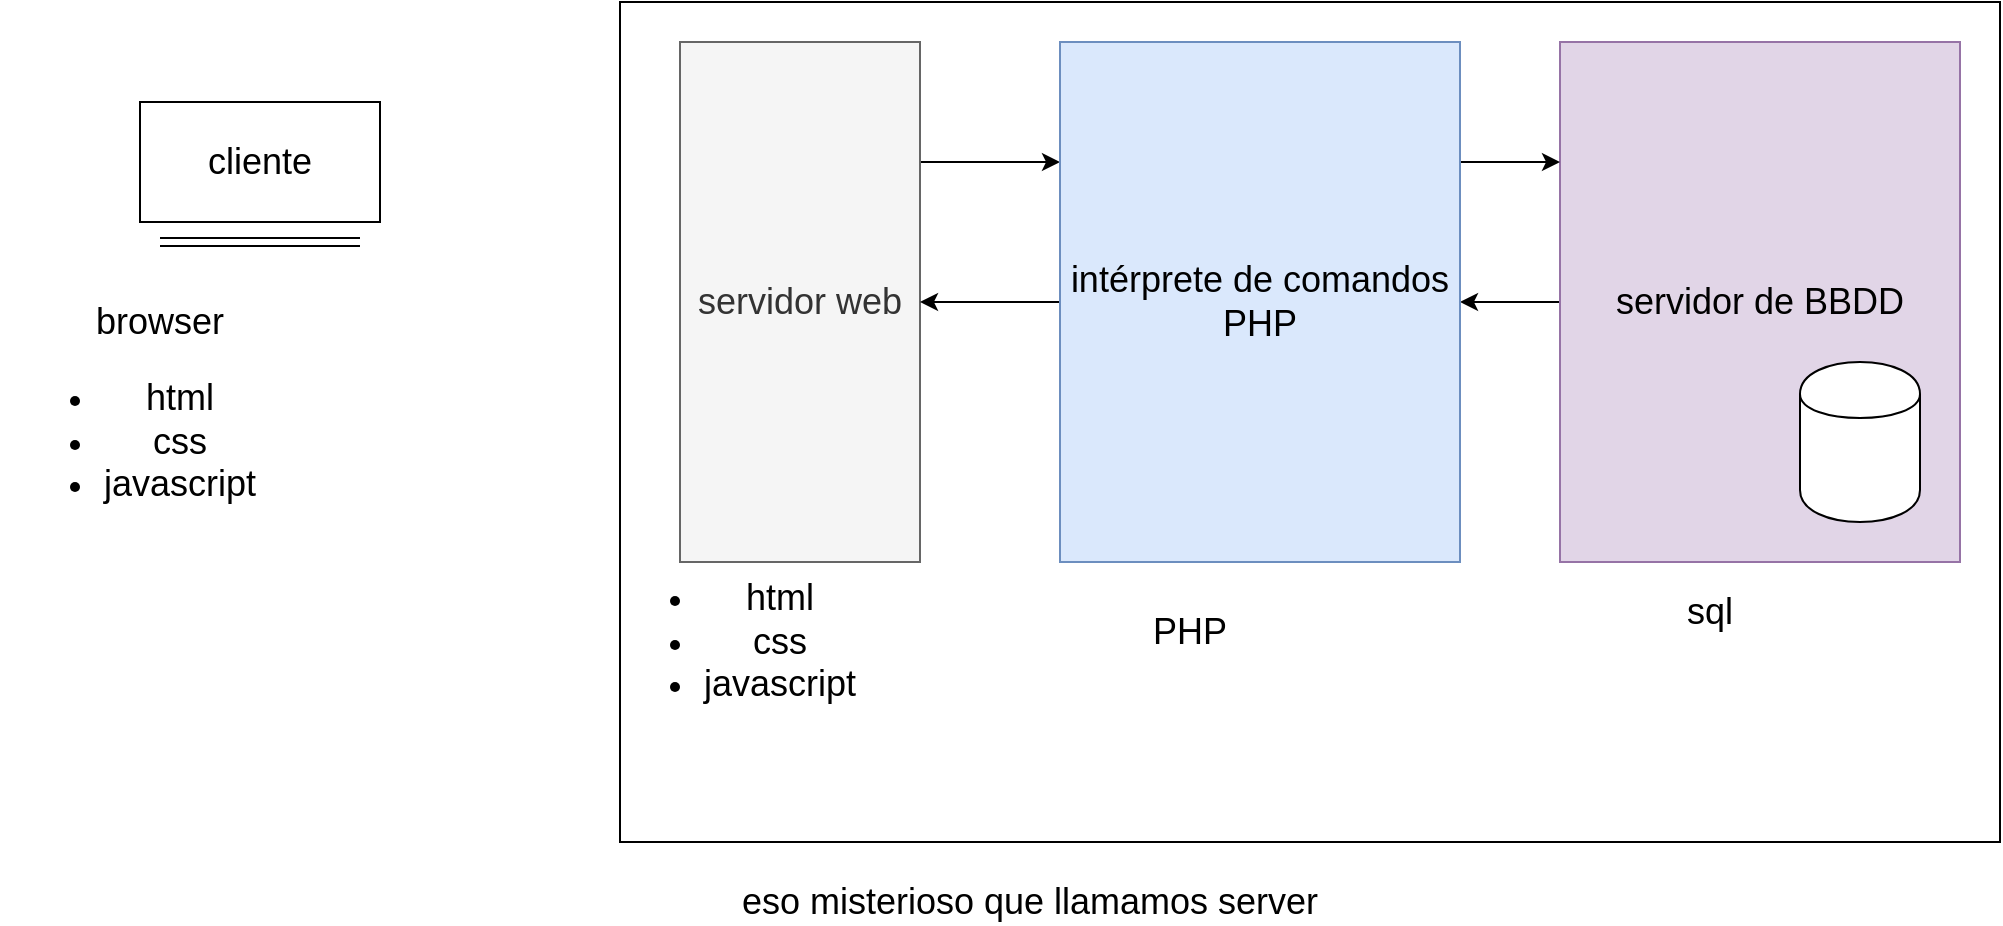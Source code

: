 <mxfile version="13.0.3" type="device"><diagram id="Jmjqaf29c3yplYO5mdv6" name="Page-1"><mxGraphModel dx="1092" dy="989" grid="1" gridSize="10" guides="1" tooltips="1" connect="1" arrows="1" fold="1" page="1" pageScale="1" pageWidth="1169" pageHeight="827" math="0" shadow="0"><root><mxCell id="0"/><mxCell id="1" parent="0"/><mxCell id="aErxfdhHOp9mwQ0AAfgO-1" value="cliente" style="rounded=0;whiteSpace=wrap;html=1;strokeWidth=1;fontSize=18;" vertex="1" parent="1"><mxGeometry x="100" y="100" width="120" height="60" as="geometry"/></mxCell><mxCell id="aErxfdhHOp9mwQ0AAfgO-2" value="" style="shape=link;html=1;fontSize=18;" edge="1" parent="1"><mxGeometry width="50" height="50" relative="1" as="geometry"><mxPoint x="110" y="170" as="sourcePoint"/><mxPoint x="210" y="170" as="targetPoint"/></mxGeometry></mxCell><mxCell id="aErxfdhHOp9mwQ0AAfgO-3" value="" style="rounded=0;whiteSpace=wrap;html=1;strokeWidth=1;fontSize=18;" vertex="1" parent="1"><mxGeometry x="340" y="50" width="690" height="420" as="geometry"/></mxCell><mxCell id="aErxfdhHOp9mwQ0AAfgO-4" value="browser" style="text;html=1;strokeColor=none;fillColor=none;align=center;verticalAlign=middle;whiteSpace=wrap;rounded=0;fontSize=18;" vertex="1" parent="1"><mxGeometry x="90" y="200" width="40" height="20" as="geometry"/></mxCell><mxCell id="aErxfdhHOp9mwQ0AAfgO-6" value="&lt;ul&gt;&lt;li&gt;html&lt;br&gt;&lt;/li&gt;&lt;li&gt;css&lt;/li&gt;&lt;li&gt;javascript&lt;/li&gt;&lt;/ul&gt;" style="text;html=1;strokeColor=none;fillColor=none;align=center;verticalAlign=middle;whiteSpace=wrap;rounded=0;fontSize=18;" vertex="1" parent="1"><mxGeometry x="30" y="260" width="140" height="20" as="geometry"/></mxCell><mxCell id="aErxfdhHOp9mwQ0AAfgO-8" value="eso misterioso que llamamos server" style="text;html=1;strokeColor=none;fillColor=none;align=center;verticalAlign=middle;whiteSpace=wrap;rounded=0;fontSize=18;" vertex="1" parent="1"><mxGeometry x="340" y="490" width="410" height="20" as="geometry"/></mxCell><mxCell id="aErxfdhHOp9mwQ0AAfgO-16" style="edgeStyle=orthogonalEdgeStyle;rounded=0;orthogonalLoop=1;jettySize=auto;html=1;fontSize=18;" edge="1" parent="1" source="aErxfdhHOp9mwQ0AAfgO-9" target="aErxfdhHOp9mwQ0AAfgO-14"><mxGeometry relative="1" as="geometry"><Array as="points"><mxPoint x="500" y="130"/><mxPoint x="500" y="130"/></Array></mxGeometry></mxCell><mxCell id="aErxfdhHOp9mwQ0AAfgO-9" value="servidor web" style="rounded=0;whiteSpace=wrap;html=1;strokeWidth=1;fontSize=18;fillColor=#f5f5f5;strokeColor=#666666;fontColor=#333333;" vertex="1" parent="1"><mxGeometry x="370" y="70" width="120" height="260" as="geometry"/></mxCell><mxCell id="aErxfdhHOp9mwQ0AAfgO-10" value="&lt;ul&gt;&lt;li&gt;html&lt;br&gt;&lt;/li&gt;&lt;li&gt;css&lt;/li&gt;&lt;li&gt;javascript&lt;/li&gt;&lt;/ul&gt;" style="text;html=1;strokeColor=none;fillColor=none;align=center;verticalAlign=middle;whiteSpace=wrap;rounded=0;fontSize=18;" vertex="1" parent="1"><mxGeometry x="330" y="360" width="140" height="20" as="geometry"/></mxCell><mxCell id="aErxfdhHOp9mwQ0AAfgO-18" value="" style="edgeStyle=orthogonalEdgeStyle;rounded=0;orthogonalLoop=1;jettySize=auto;html=1;fontSize=18;" edge="1" parent="1" source="aErxfdhHOp9mwQ0AAfgO-11" target="aErxfdhHOp9mwQ0AAfgO-14"><mxGeometry relative="1" as="geometry"/></mxCell><mxCell id="aErxfdhHOp9mwQ0AAfgO-11" value="servidor de BBDD" style="rounded=0;whiteSpace=wrap;html=1;strokeWidth=1;fontSize=18;fillColor=#e1d5e7;strokeColor=#9673a6;" vertex="1" parent="1"><mxGeometry x="810" y="70" width="200" height="260" as="geometry"/></mxCell><mxCell id="aErxfdhHOp9mwQ0AAfgO-12" value="" style="shape=cylinder;whiteSpace=wrap;html=1;boundedLbl=1;backgroundOutline=1;rounded=0;strokeWidth=1;fontSize=18;" vertex="1" parent="1"><mxGeometry x="930" y="230" width="60" height="80" as="geometry"/></mxCell><mxCell id="aErxfdhHOp9mwQ0AAfgO-13" value="sql" style="text;html=1;strokeColor=none;fillColor=none;align=center;verticalAlign=middle;whiteSpace=wrap;rounded=0;fontSize=18;" vertex="1" parent="1"><mxGeometry x="830" y="340" width="110" height="30" as="geometry"/></mxCell><mxCell id="aErxfdhHOp9mwQ0AAfgO-17" value="" style="edgeStyle=orthogonalEdgeStyle;rounded=0;orthogonalLoop=1;jettySize=auto;html=1;fontSize=18;" edge="1" parent="1" source="aErxfdhHOp9mwQ0AAfgO-14" target="aErxfdhHOp9mwQ0AAfgO-11"><mxGeometry relative="1" as="geometry"><Array as="points"><mxPoint x="790" y="130"/><mxPoint x="790" y="130"/></Array></mxGeometry></mxCell><mxCell id="aErxfdhHOp9mwQ0AAfgO-19" value="" style="edgeStyle=orthogonalEdgeStyle;rounded=0;orthogonalLoop=1;jettySize=auto;html=1;fontSize=18;" edge="1" parent="1" source="aErxfdhHOp9mwQ0AAfgO-14" target="aErxfdhHOp9mwQ0AAfgO-9"><mxGeometry relative="1" as="geometry"/></mxCell><mxCell id="aErxfdhHOp9mwQ0AAfgO-14" value="intérprete de comandos PHP" style="rounded=0;whiteSpace=wrap;html=1;strokeWidth=1;fontSize=18;fillColor=#dae8fc;strokeColor=#6c8ebf;" vertex="1" parent="1"><mxGeometry x="560" y="70" width="200" height="260" as="geometry"/></mxCell><mxCell id="aErxfdhHOp9mwQ0AAfgO-15" value="PHP" style="text;html=1;strokeColor=none;fillColor=none;align=center;verticalAlign=middle;whiteSpace=wrap;rounded=0;fontSize=18;" vertex="1" parent="1"><mxGeometry x="570" y="350" width="110" height="30" as="geometry"/></mxCell></root></mxGraphModel></diagram></mxfile>